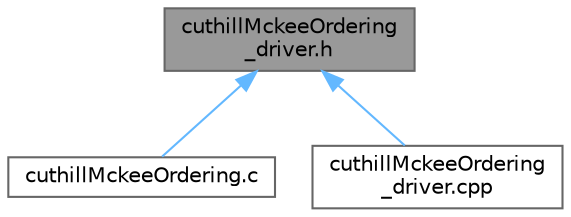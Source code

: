 digraph "cuthillMckeeOrdering_driver.h"
{
 // LATEX_PDF_SIZE
  bgcolor="transparent";
  edge [fontname=Helvetica,fontsize=10,labelfontname=Helvetica,labelfontsize=10];
  node [fontname=Helvetica,fontsize=10,shape=box,height=0.2,width=0.4];
  Node1 [id="Node000001",label="cuthillMckeeOrdering\l_driver.h",height=0.2,width=0.4,color="gray40", fillcolor="grey60", style="filled", fontcolor="black",tooltip=" "];
  Node1 -> Node2 [id="edge1_Node000001_Node000002",dir="back",color="steelblue1",style="solid",tooltip=" "];
  Node2 [id="Node000002",label="cuthillMckeeOrdering.c",height=0.2,width=0.4,color="grey40", fillcolor="white", style="filled",URL="$cuthillMckeeOrdering_8c.html",tooltip=" "];
  Node1 -> Node3 [id="edge2_Node000001_Node000003",dir="back",color="steelblue1",style="solid",tooltip=" "];
  Node3 [id="Node000003",label="cuthillMckeeOrdering\l_driver.cpp",height=0.2,width=0.4,color="grey40", fillcolor="white", style="filled",URL="$cuthillMckeeOrdering__driver_8cpp.html",tooltip="Handles actual calling of function in the cuthillMckeeOrdering.hpp file."];
}
